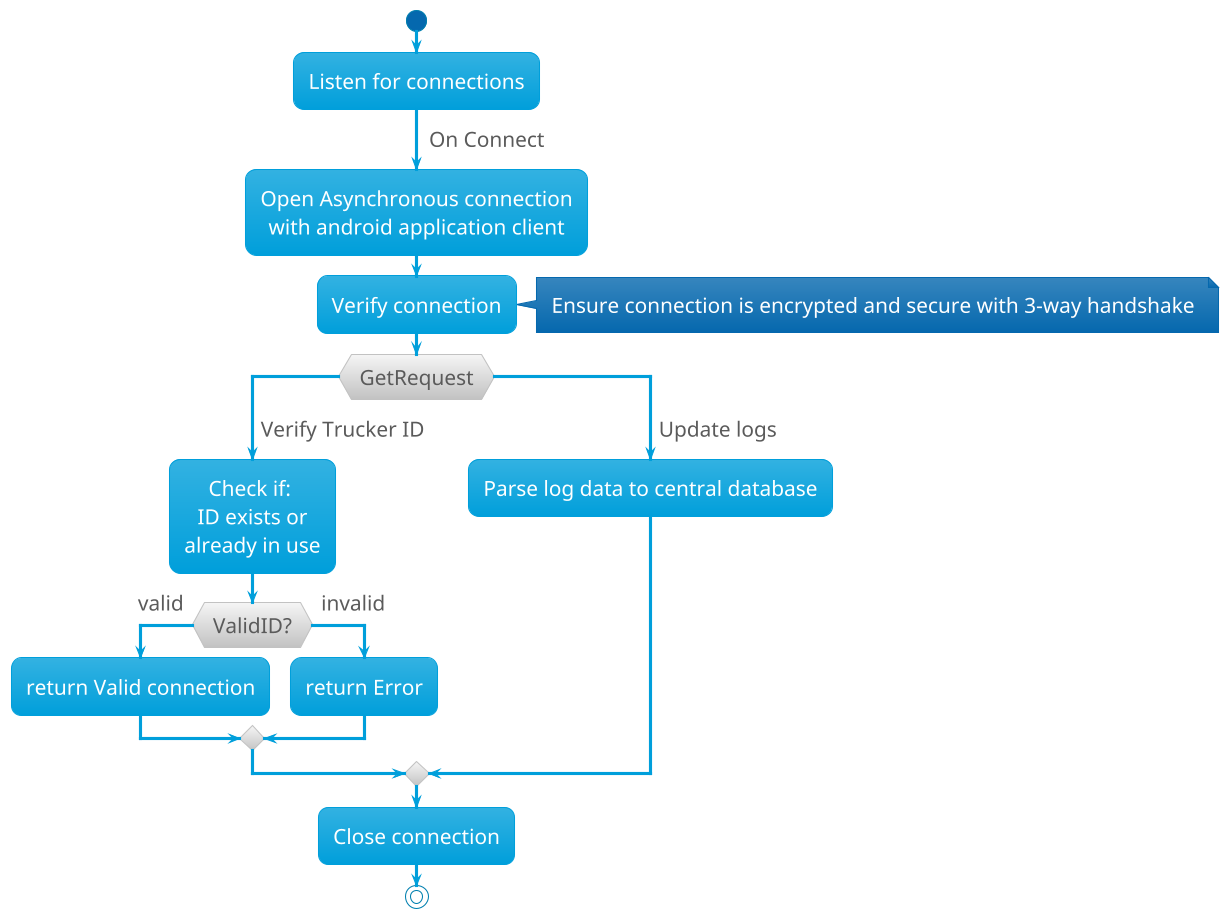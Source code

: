 @startuml

!theme bluegray
skinparam defaultTextAlignment center
skinparam defaultFontSize 20

start

:Listen for connections;
->On Connect;
:Open Asynchronous connection\nwith android application client;
:Verify connection;

note right
    Ensure connection is encrypted and secure with 3-way handshake
end note
switch (GetRequest)
case (Verify Trucker ID)
    :Check if: \nID exists or\nalready in use;
    if (ValidID?) is (valid) then
        :return Valid connection;
    else (invalid)
        :return Error;
    endif
case (Update logs) 
    :Parse log data to central database;
endswitch

:Close connection;

stop

@enduml
